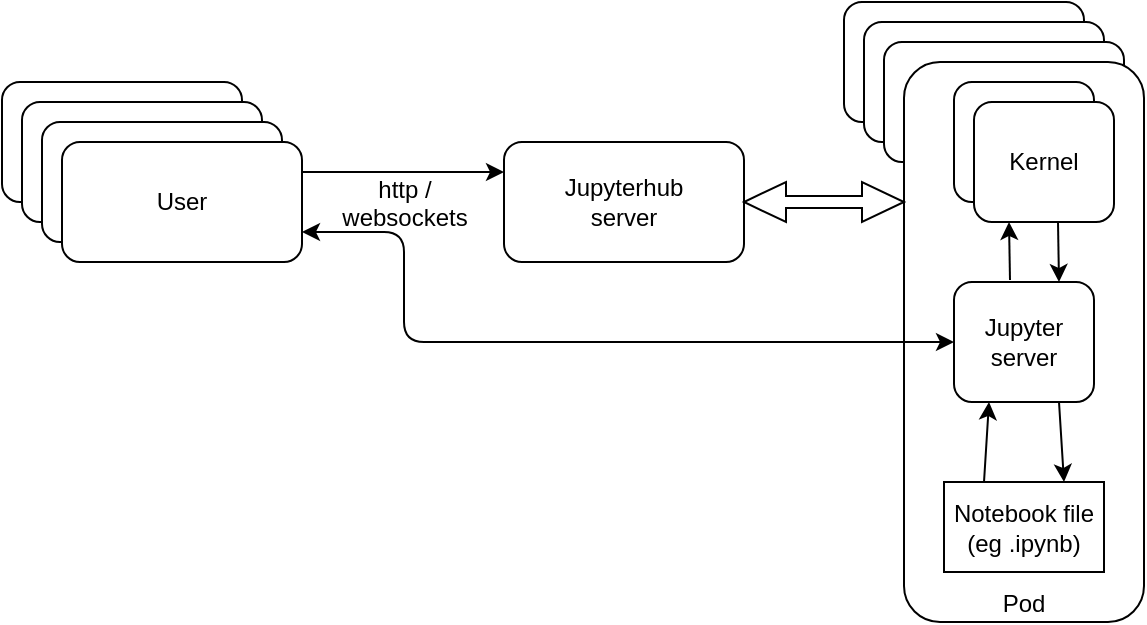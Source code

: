 <?xml version="1.0" encoding="UTF-8"?>
<mxGraphModel dx="898" dy="626" grid="1" gridSize="10" guides="1" tooltips="1" connect="1" arrows="1" fold="1" page="1" pageScale="1" pageWidth="827" pageHeight="1169" background="#ffffff" math="0" shadow="0"><root><mxCell id="0"/><mxCell id="1" parent="0"/><mxCell id="2" value="User" style="rounded=1;whiteSpace=wrap;html=1;" parent="1" vertex="1"><mxGeometry x="199" y="140" width="120" height="60" as="geometry"/></mxCell><mxCell id="13" value="" style="endArrow=classic;html=1;entryX=0;entryY=0.25;exitX=1;exitY=0.25;exitDx=0;exitDy=0;entryDx=0;entryDy=0;" parent="1" edge="1" target="20" source="51"><mxGeometry width="50" height="50" relative="1" as="geometry"><mxPoint x="349" y="214.5" as="sourcePoint"/><mxPoint x="450" y="214.5" as="targetPoint"/></mxGeometry></mxCell><mxCell id="17" value="http /&lt;br&gt;websockets&lt;br&gt;" style="text;html=1;resizable=0;points=[];autosize=1;align=center;verticalAlign=top;spacingTop=-4;" parent="1" vertex="1"><mxGeometry x="359.5" y="184" width="80" height="30" as="geometry"/></mxCell><mxCell id="20" value="Jupyterhub&lt;br&gt;server" style="rounded=1;whiteSpace=wrap;html=1;" parent="1" vertex="1"><mxGeometry x="450" y="170" width="120" height="60" as="geometry"/></mxCell><mxCell id="21" value="Jupyter&lt;br&gt;server" style="rounded=1;whiteSpace=wrap;html=1;" parent="1" vertex="1"><mxGeometry x="620" y="100" width="120" height="60" as="geometry"/></mxCell><mxCell id="22" value="Jupyter&lt;br&gt;server" style="rounded=1;whiteSpace=wrap;html=1;" parent="1" vertex="1"><mxGeometry x="630" y="110" width="120" height="60" as="geometry"/></mxCell><mxCell id="23" value="Jupyter&lt;br&gt;server" style="rounded=1;whiteSpace=wrap;html=1;" parent="1" vertex="1"><mxGeometry x="640" y="120" width="120" height="60" as="geometry"/></mxCell><mxCell id="24" value="Pod" style="rounded=1;whiteSpace=wrap;html=1;verticalAlign=bottom;" parent="1" vertex="1"><mxGeometry x="650" y="130" width="120" height="280" as="geometry"/></mxCell><mxCell id="8" value="Notebook file&lt;br&gt;(eg .ipynb)&lt;br&gt;" style="rounded=0;whiteSpace=wrap;html=1;" parent="1" vertex="1"><mxGeometry x="670" y="340" width="80" height="45" as="geometry"/></mxCell><mxCell id="25" value="Jupyter&lt;br&gt;server" style="rounded=1;whiteSpace=wrap;html=1;" parent="1" vertex="1"><mxGeometry x="675" y="240" width="70" height="60" as="geometry"/></mxCell><mxCell id="15" value="" style="html=1;shadow=0;dashed=0;align=center;verticalAlign=middle;shape=mxgraph.arrows2.twoWayArrow;dy=0.7;dx=21;" parent="1" vertex="1"><mxGeometry x="570" y="190" width="80" height="20" as="geometry"/></mxCell><mxCell id="31" value="Kernel" style="rounded=1;whiteSpace=wrap;html=1;" parent="1" vertex="1"><mxGeometry x="675" y="140" width="70" height="60" as="geometry"/></mxCell><mxCell id="32" value="Kernel" style="rounded=1;whiteSpace=wrap;html=1;" parent="1" vertex="1"><mxGeometry x="685" y="150" width="70" height="60" as="geometry"/></mxCell><mxCell id="33" value="" style="endArrow=classic;html=1;entryX=0.25;entryY=1;" parent="1" target="32" edge="1"><mxGeometry width="50" height="50" relative="1" as="geometry"><mxPoint x="703" y="239" as="sourcePoint"/><mxPoint x="100" y="410" as="targetPoint"/></mxGeometry></mxCell><mxCell id="36" value="" style="endArrow=classic;html=1;entryX=0.75;entryY=0;exitX=0.6;exitY=1;exitPerimeter=0;" parent="1" source="32" target="25" edge="1"><mxGeometry width="50" height="50" relative="1" as="geometry"><mxPoint x="713" y="249" as="sourcePoint"/><mxPoint x="713" y="220" as="targetPoint"/></mxGeometry></mxCell><mxCell id="40" value="" style="endArrow=classic;html=1;exitX=0.25;exitY=0;entryX=0.25;entryY=1;" parent="1" source="8" target="25" edge="1"><mxGeometry width="50" height="50" relative="1" as="geometry"><mxPoint x="713" y="249" as="sourcePoint"/><mxPoint x="713" y="220" as="targetPoint"/></mxGeometry></mxCell><mxCell id="41" value="" style="endArrow=classic;html=1;entryX=0.75;entryY=0;exitX=0.75;exitY=1;" parent="1" source="25" target="8" edge="1"><mxGeometry width="50" height="50" relative="1" as="geometry"><mxPoint x="737" y="220" as="sourcePoint"/><mxPoint x="738" y="250" as="targetPoint"/></mxGeometry></mxCell><mxCell id="49" value="User" style="rounded=1;whiteSpace=wrap;html=1;" parent="1" vertex="1"><mxGeometry x="209" y="150" width="120" height="60" as="geometry"/></mxCell><mxCell id="50" value="User" style="rounded=1;whiteSpace=wrap;html=1;" parent="1" vertex="1"><mxGeometry x="219" y="160" width="120" height="60" as="geometry"/></mxCell><mxCell id="51" value="User" style="rounded=1;whiteSpace=wrap;html=1;" parent="1" vertex="1"><mxGeometry x="229" y="170" width="120" height="60" as="geometry"/></mxCell><mxCell id="Us_aZnI50EmO8jsnaES7-53" value="" style="endArrow=classic;startArrow=classic;html=1;entryX=0;entryY=0.5;entryDx=0;entryDy=0;exitX=1;exitY=0.75;exitDx=0;exitDy=0;" edge="1" parent="1" source="51" target="25"><mxGeometry width="50" height="50" relative="1" as="geometry"><mxPoint x="235" y="467.5" as="sourcePoint"/><mxPoint x="665" y="257.5" as="targetPoint"/><Array as="points"><mxPoint x="400" y="215"/><mxPoint x="400" y="270"/></Array></mxGeometry></mxCell></root></mxGraphModel>